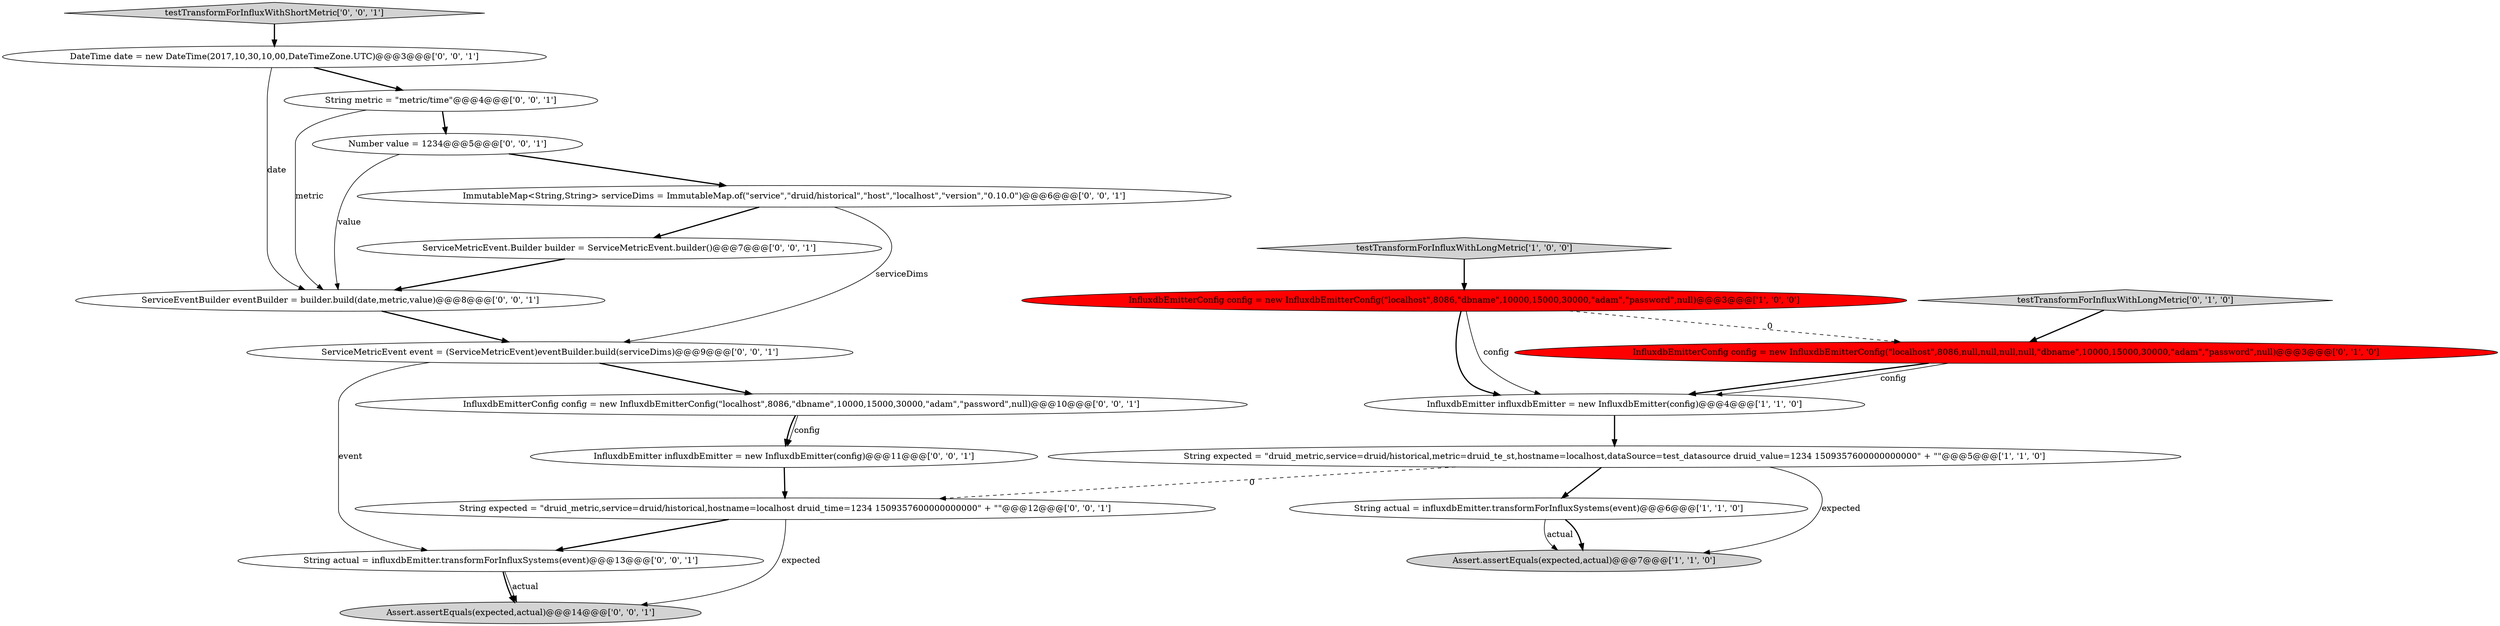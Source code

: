 digraph {
11 [style = filled, label = "InfluxdbEmitterConfig config = new InfluxdbEmitterConfig(\"localhost\",8086,\"dbname\",10000,15000,30000,\"adam\",\"password\",null)@@@10@@@['0', '0', '1']", fillcolor = white, shape = ellipse image = "AAA0AAABBB3BBB"];
12 [style = filled, label = "ServiceEventBuilder eventBuilder = builder.build(date,metric,value)@@@8@@@['0', '0', '1']", fillcolor = white, shape = ellipse image = "AAA0AAABBB3BBB"];
8 [style = filled, label = "Number value = 1234@@@5@@@['0', '0', '1']", fillcolor = white, shape = ellipse image = "AAA0AAABBB3BBB"];
18 [style = filled, label = "ServiceMetricEvent event = (ServiceMetricEvent)eventBuilder.build(serviceDims)@@@9@@@['0', '0', '1']", fillcolor = white, shape = ellipse image = "AAA0AAABBB3BBB"];
3 [style = filled, label = "InfluxdbEmitter influxdbEmitter = new InfluxdbEmitter(config)@@@4@@@['1', '1', '0']", fillcolor = white, shape = ellipse image = "AAA0AAABBB1BBB"];
4 [style = filled, label = "Assert.assertEquals(expected,actual)@@@7@@@['1', '1', '0']", fillcolor = lightgray, shape = ellipse image = "AAA0AAABBB1BBB"];
19 [style = filled, label = "String expected = \"druid_metric,service=druid/historical,hostname=localhost druid_time=1234 1509357600000000000\" + \"\"@@@12@@@['0', '0', '1']", fillcolor = white, shape = ellipse image = "AAA0AAABBB3BBB"];
10 [style = filled, label = "InfluxdbEmitter influxdbEmitter = new InfluxdbEmitter(config)@@@11@@@['0', '0', '1']", fillcolor = white, shape = ellipse image = "AAA0AAABBB3BBB"];
15 [style = filled, label = "String metric = \"metric/time\"@@@4@@@['0', '0', '1']", fillcolor = white, shape = ellipse image = "AAA0AAABBB3BBB"];
2 [style = filled, label = "String actual = influxdbEmitter.transformForInfluxSystems(event)@@@6@@@['1', '1', '0']", fillcolor = white, shape = ellipse image = "AAA0AAABBB1BBB"];
20 [style = filled, label = "ImmutableMap<String,String> serviceDims = ImmutableMap.of(\"service\",\"druid/historical\",\"host\",\"localhost\",\"version\",\"0.10.0\")@@@6@@@['0', '0', '1']", fillcolor = white, shape = ellipse image = "AAA0AAABBB3BBB"];
0 [style = filled, label = "InfluxdbEmitterConfig config = new InfluxdbEmitterConfig(\"localhost\",8086,\"dbname\",10000,15000,30000,\"adam\",\"password\",null)@@@3@@@['1', '0', '0']", fillcolor = red, shape = ellipse image = "AAA1AAABBB1BBB"];
6 [style = filled, label = "InfluxdbEmitterConfig config = new InfluxdbEmitterConfig(\"localhost\",8086,null,null,null,null,\"dbname\",10000,15000,30000,\"adam\",\"password\",null)@@@3@@@['0', '1', '0']", fillcolor = red, shape = ellipse image = "AAA1AAABBB2BBB"];
16 [style = filled, label = "ServiceMetricEvent.Builder builder = ServiceMetricEvent.builder()@@@7@@@['0', '0', '1']", fillcolor = white, shape = ellipse image = "AAA0AAABBB3BBB"];
1 [style = filled, label = "String expected = \"druid_metric,service=druid/historical,metric=druid_te_st,hostname=localhost,dataSource=test_datasource druid_value=1234 1509357600000000000\" + \"\"@@@5@@@['1', '1', '0']", fillcolor = white, shape = ellipse image = "AAA0AAABBB1BBB"];
17 [style = filled, label = "testTransformForInfluxWithShortMetric['0', '0', '1']", fillcolor = lightgray, shape = diamond image = "AAA0AAABBB3BBB"];
7 [style = filled, label = "testTransformForInfluxWithLongMetric['0', '1', '0']", fillcolor = lightgray, shape = diamond image = "AAA0AAABBB2BBB"];
14 [style = filled, label = "DateTime date = new DateTime(2017,10,30,10,00,DateTimeZone.UTC)@@@3@@@['0', '0', '1']", fillcolor = white, shape = ellipse image = "AAA0AAABBB3BBB"];
5 [style = filled, label = "testTransformForInfluxWithLongMetric['1', '0', '0']", fillcolor = lightgray, shape = diamond image = "AAA0AAABBB1BBB"];
9 [style = filled, label = "String actual = influxdbEmitter.transformForInfluxSystems(event)@@@13@@@['0', '0', '1']", fillcolor = white, shape = ellipse image = "AAA0AAABBB3BBB"];
13 [style = filled, label = "Assert.assertEquals(expected,actual)@@@14@@@['0', '0', '1']", fillcolor = lightgray, shape = ellipse image = "AAA0AAABBB3BBB"];
0->3 [style = bold, label=""];
0->3 [style = solid, label="config"];
6->3 [style = bold, label=""];
9->13 [style = solid, label="actual"];
3->1 [style = bold, label=""];
10->19 [style = bold, label=""];
18->11 [style = bold, label=""];
0->6 [style = dashed, label="0"];
1->19 [style = dashed, label="0"];
15->12 [style = solid, label="metric"];
19->13 [style = solid, label="expected"];
2->4 [style = bold, label=""];
1->4 [style = solid, label="expected"];
8->12 [style = solid, label="value"];
2->4 [style = solid, label="actual"];
6->3 [style = solid, label="config"];
8->20 [style = bold, label=""];
20->16 [style = bold, label=""];
5->0 [style = bold, label=""];
19->9 [style = bold, label=""];
14->12 [style = solid, label="date"];
11->10 [style = bold, label=""];
17->14 [style = bold, label=""];
7->6 [style = bold, label=""];
12->18 [style = bold, label=""];
14->15 [style = bold, label=""];
1->2 [style = bold, label=""];
11->10 [style = solid, label="config"];
16->12 [style = bold, label=""];
20->18 [style = solid, label="serviceDims"];
18->9 [style = solid, label="event"];
15->8 [style = bold, label=""];
9->13 [style = bold, label=""];
}

